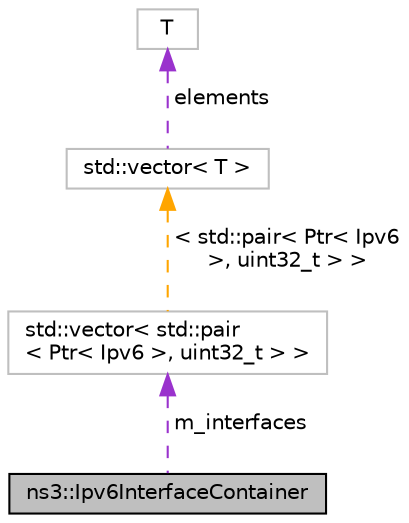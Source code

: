digraph "ns3::Ipv6InterfaceContainer"
{
 // LATEX_PDF_SIZE
  edge [fontname="Helvetica",fontsize="10",labelfontname="Helvetica",labelfontsize="10"];
  node [fontname="Helvetica",fontsize="10",shape=record];
  Node1 [label="ns3::Ipv6InterfaceContainer",height=0.2,width=0.4,color="black", fillcolor="grey75", style="filled", fontcolor="black",tooltip="Keep track of a set of IPv6 interfaces."];
  Node2 -> Node1 [dir="back",color="darkorchid3",fontsize="10",style="dashed",label=" m_interfaces" ,fontname="Helvetica"];
  Node2 [label="std::vector\< std::pair\l\< Ptr\< Ipv6 \>, uint32_t \> \>",height=0.2,width=0.4,color="grey75", fillcolor="white", style="filled",tooltip=" "];
  Node3 -> Node2 [dir="back",color="orange",fontsize="10",style="dashed",label=" \< std::pair\< Ptr\< Ipv6\l \>, uint32_t \> \>" ,fontname="Helvetica"];
  Node3 [label="std::vector\< T \>",height=0.2,width=0.4,color="grey75", fillcolor="white", style="filled",tooltip=" "];
  Node4 -> Node3 [dir="back",color="darkorchid3",fontsize="10",style="dashed",label=" elements" ,fontname="Helvetica"];
  Node4 [label="T",height=0.2,width=0.4,color="grey75", fillcolor="white", style="filled",tooltip=" "];
}
